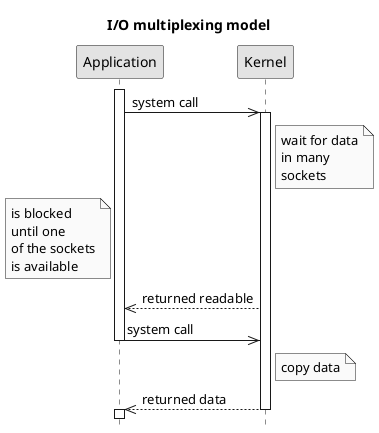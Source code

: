 @startuml
title I/O multiplexing model
hide footbox
skinparam monochrome true
skinparam shadowing false
activate Application
Application->>Kernel: system call
activate Kernel
Note right of Kernel: wait for data\nin many\nsockets
Note left of Application: is blocked\nuntil one\nof the sockets\nis available
Kernel-->>Application: returned readable
Application->>Kernel: system call
deactivate Application
Note right of Kernel: copy data
Kernel-->>Application: returned data
deactivate Kernel
activate Application
@enduml
